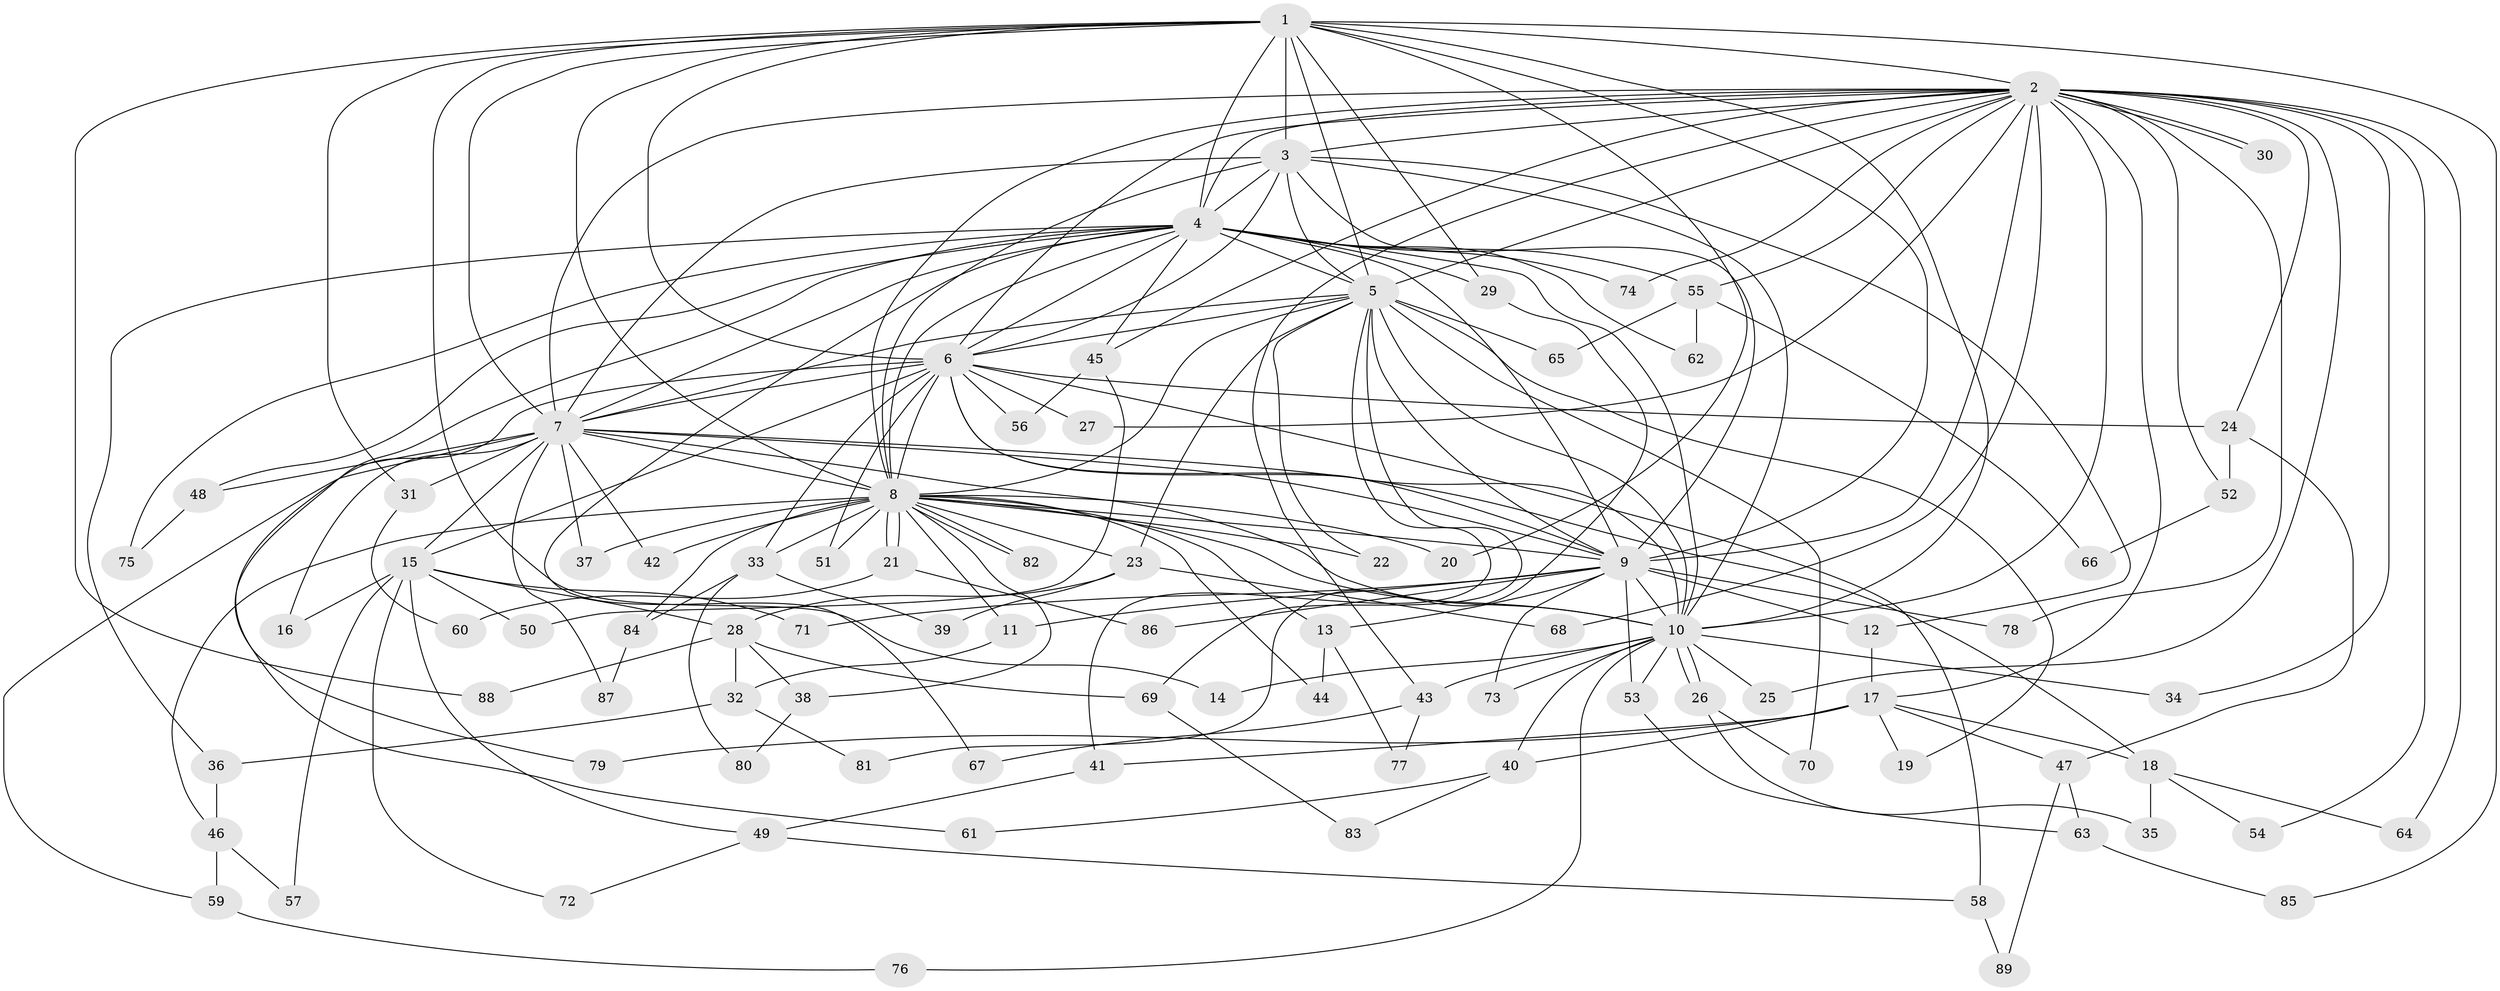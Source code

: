 // coarse degree distribution, {27: 0.014925373134328358, 14: 0.014925373134328358, 15: 0.04477611940298507, 26: 0.014925373134328358, 18: 0.014925373134328358, 5: 0.05970149253731343, 3: 0.1791044776119403, 2: 0.47761194029850745, 8: 0.029850746268656716, 6: 0.014925373134328358, 4: 0.07462686567164178, 7: 0.014925373134328358, 1: 0.04477611940298507}
// Generated by graph-tools (version 1.1) at 2025/23/03/03/25 07:23:38]
// undirected, 89 vertices, 203 edges
graph export_dot {
graph [start="1"]
  node [color=gray90,style=filled];
  1;
  2;
  3;
  4;
  5;
  6;
  7;
  8;
  9;
  10;
  11;
  12;
  13;
  14;
  15;
  16;
  17;
  18;
  19;
  20;
  21;
  22;
  23;
  24;
  25;
  26;
  27;
  28;
  29;
  30;
  31;
  32;
  33;
  34;
  35;
  36;
  37;
  38;
  39;
  40;
  41;
  42;
  43;
  44;
  45;
  46;
  47;
  48;
  49;
  50;
  51;
  52;
  53;
  54;
  55;
  56;
  57;
  58;
  59;
  60;
  61;
  62;
  63;
  64;
  65;
  66;
  67;
  68;
  69;
  70;
  71;
  72;
  73;
  74;
  75;
  76;
  77;
  78;
  79;
  80;
  81;
  82;
  83;
  84;
  85;
  86;
  87;
  88;
  89;
  1 -- 2;
  1 -- 3;
  1 -- 4;
  1 -- 5;
  1 -- 6;
  1 -- 7;
  1 -- 8;
  1 -- 9;
  1 -- 10;
  1 -- 14;
  1 -- 20;
  1 -- 29;
  1 -- 31;
  1 -- 85;
  1 -- 88;
  2 -- 3;
  2 -- 4;
  2 -- 5;
  2 -- 6;
  2 -- 7;
  2 -- 8;
  2 -- 9;
  2 -- 10;
  2 -- 17;
  2 -- 24;
  2 -- 25;
  2 -- 27;
  2 -- 30;
  2 -- 30;
  2 -- 34;
  2 -- 43;
  2 -- 45;
  2 -- 52;
  2 -- 54;
  2 -- 55;
  2 -- 64;
  2 -- 68;
  2 -- 74;
  2 -- 78;
  3 -- 4;
  3 -- 5;
  3 -- 6;
  3 -- 7;
  3 -- 8;
  3 -- 9;
  3 -- 10;
  3 -- 12;
  4 -- 5;
  4 -- 6;
  4 -- 7;
  4 -- 8;
  4 -- 9;
  4 -- 10;
  4 -- 29;
  4 -- 36;
  4 -- 45;
  4 -- 48;
  4 -- 55;
  4 -- 62;
  4 -- 67;
  4 -- 74;
  4 -- 75;
  4 -- 79;
  5 -- 6;
  5 -- 7;
  5 -- 8;
  5 -- 9;
  5 -- 10;
  5 -- 19;
  5 -- 22;
  5 -- 23;
  5 -- 41;
  5 -- 65;
  5 -- 69;
  5 -- 70;
  6 -- 7;
  6 -- 8;
  6 -- 9;
  6 -- 10;
  6 -- 15;
  6 -- 24;
  6 -- 27;
  6 -- 33;
  6 -- 51;
  6 -- 56;
  6 -- 58;
  6 -- 61;
  7 -- 8;
  7 -- 9;
  7 -- 10;
  7 -- 15;
  7 -- 16;
  7 -- 18;
  7 -- 31;
  7 -- 37;
  7 -- 42;
  7 -- 48;
  7 -- 59;
  7 -- 87;
  8 -- 9;
  8 -- 10;
  8 -- 11;
  8 -- 13;
  8 -- 20;
  8 -- 21;
  8 -- 21;
  8 -- 22;
  8 -- 23;
  8 -- 33;
  8 -- 37;
  8 -- 38;
  8 -- 42;
  8 -- 44;
  8 -- 46;
  8 -- 51;
  8 -- 82;
  8 -- 82;
  8 -- 84;
  9 -- 10;
  9 -- 11;
  9 -- 12;
  9 -- 13;
  9 -- 53;
  9 -- 71;
  9 -- 73;
  9 -- 78;
  9 -- 86;
  10 -- 14;
  10 -- 25;
  10 -- 26;
  10 -- 26;
  10 -- 34;
  10 -- 40;
  10 -- 43;
  10 -- 53;
  10 -- 73;
  10 -- 76;
  11 -- 32;
  12 -- 17;
  13 -- 44;
  13 -- 77;
  15 -- 16;
  15 -- 28;
  15 -- 49;
  15 -- 50;
  15 -- 57;
  15 -- 71;
  15 -- 72;
  17 -- 18;
  17 -- 19;
  17 -- 40;
  17 -- 41;
  17 -- 47;
  17 -- 79;
  18 -- 35;
  18 -- 54;
  18 -- 64;
  21 -- 60;
  21 -- 86;
  23 -- 28;
  23 -- 39;
  23 -- 68;
  24 -- 47;
  24 -- 52;
  26 -- 35;
  26 -- 70;
  28 -- 32;
  28 -- 38;
  28 -- 69;
  28 -- 88;
  29 -- 81;
  31 -- 60;
  32 -- 36;
  32 -- 81;
  33 -- 39;
  33 -- 80;
  33 -- 84;
  36 -- 46;
  38 -- 80;
  40 -- 61;
  40 -- 83;
  41 -- 49;
  43 -- 67;
  43 -- 77;
  45 -- 50;
  45 -- 56;
  46 -- 57;
  46 -- 59;
  47 -- 63;
  47 -- 89;
  48 -- 75;
  49 -- 58;
  49 -- 72;
  52 -- 66;
  53 -- 63;
  55 -- 62;
  55 -- 65;
  55 -- 66;
  58 -- 89;
  59 -- 76;
  63 -- 85;
  69 -- 83;
  84 -- 87;
}
